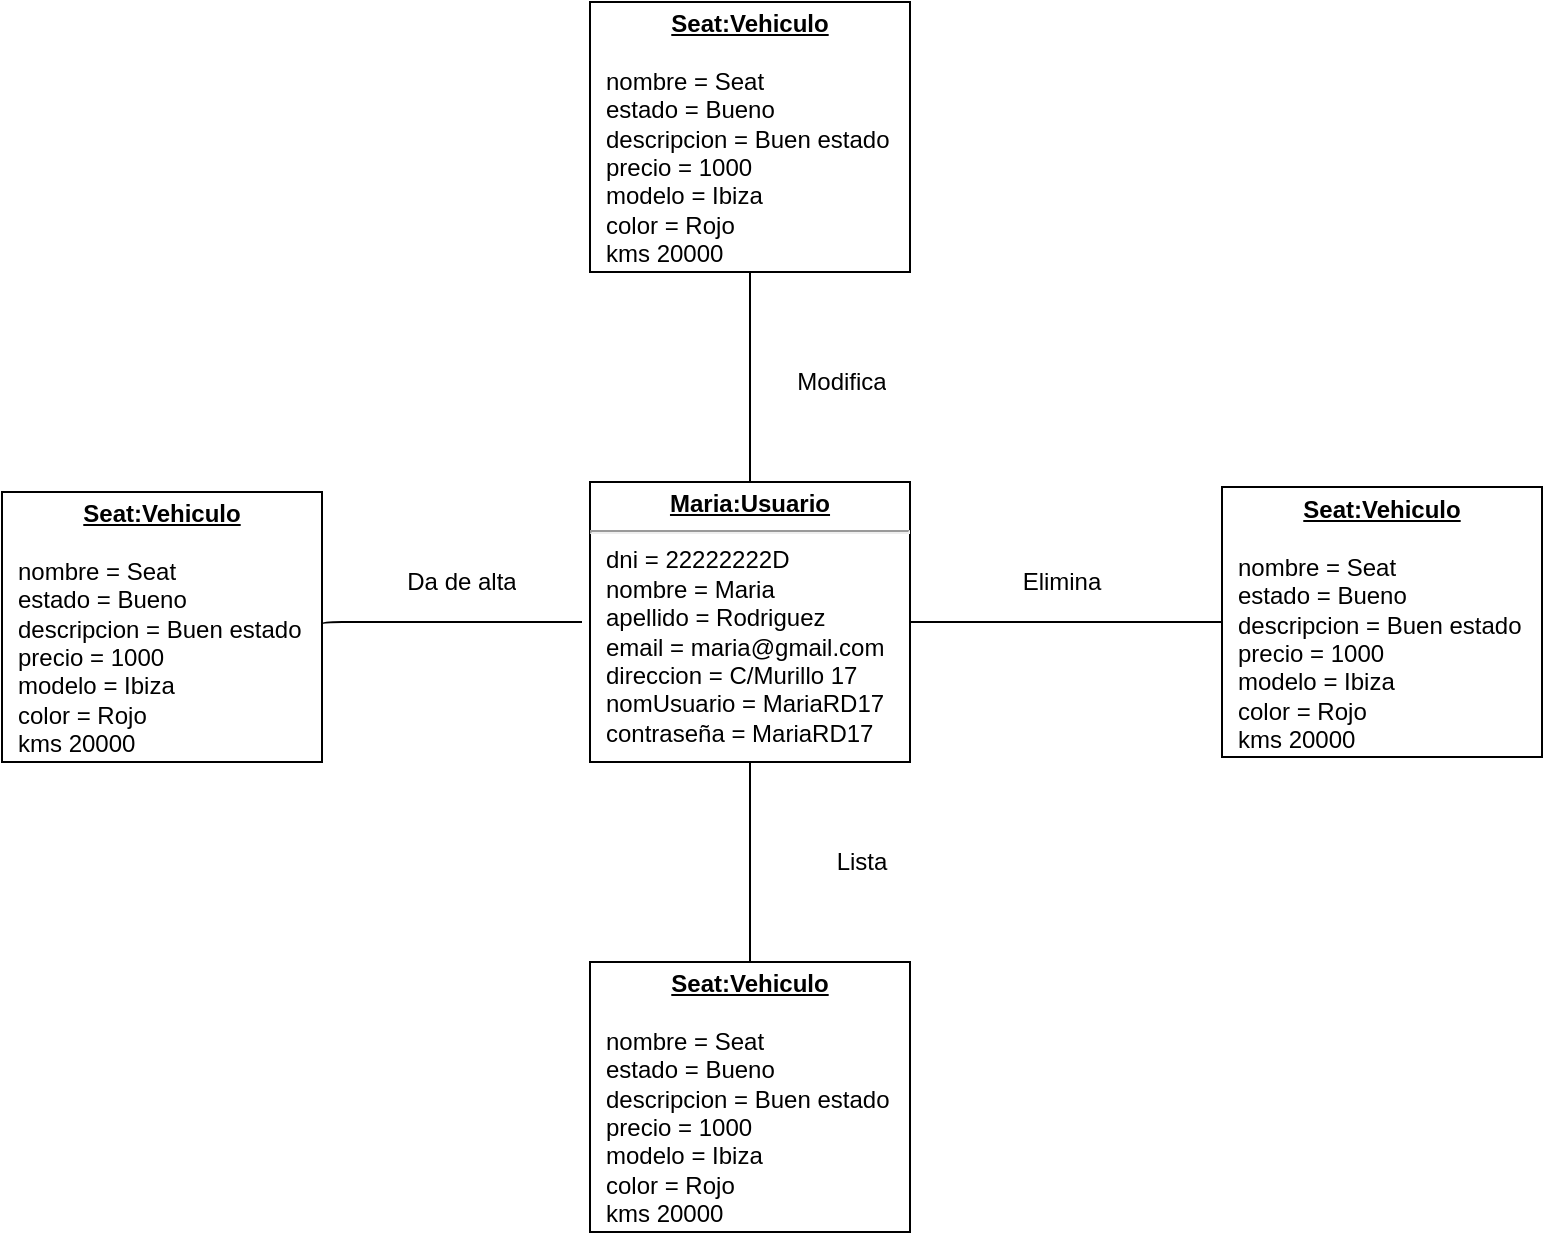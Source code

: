 <mxfile version="12.9.14" type="device"><diagram id="8nKvBVaBhkDlTSmZeEbR" name="Page-1"><mxGraphModel dx="1422" dy="762" grid="1" gridSize="10" guides="1" tooltips="1" connect="1" arrows="1" fold="1" page="1" pageScale="1" pageWidth="827" pageHeight="1169" math="0" shadow="0"><root><mxCell id="0"/><mxCell id="1" parent="0"/><mxCell id="H0u7qwx7rErjbDEZjf1E-1" value="&lt;p style=&quot;margin: 0px ; margin-top: 4px ; text-align: center ; text-decoration: underline&quot;&gt;&lt;b&gt;Maria:Usuario&lt;/b&gt;&lt;/p&gt;&lt;hr&gt;&lt;p style=&quot;margin: 0px ; margin-left: 8px&quot;&gt;dni = 22222222D&lt;br&gt;nombre = Maria&lt;/p&gt;&lt;p style=&quot;margin: 0px ; margin-left: 8px&quot;&gt;apellido = Rodriguez&lt;/p&gt;&lt;p style=&quot;margin: 0px ; margin-left: 8px&quot;&gt;email = maria@gmail.com&lt;/p&gt;&lt;p style=&quot;margin: 0px ; margin-left: 8px&quot;&gt;direccion = C/Murillo 17&lt;/p&gt;&lt;p style=&quot;margin: 0px ; margin-left: 8px&quot;&gt;nomUsuario = MariaRD17&lt;/p&gt;&lt;p style=&quot;margin: 0px ; margin-left: 8px&quot;&gt;contraseña = MariaRD17&lt;/p&gt;" style="verticalAlign=top;align=left;overflow=fill;fontSize=12;fontFamily=Helvetica;html=1;" vertex="1" parent="1"><mxGeometry x="334" y="250" width="160" height="140" as="geometry"/></mxCell><mxCell id="H0u7qwx7rErjbDEZjf1E-4" value="&lt;p style=&quot;margin: 0px ; margin-top: 4px ; text-align: center ; text-decoration: underline&quot;&gt;&lt;b&gt;Seat:Vehiculo&lt;/b&gt;&lt;/p&gt;&lt;p style=&quot;margin: 0px ; margin-left: 8px&quot;&gt;&lt;br&gt;&lt;/p&gt;&lt;p style=&quot;margin: 0px ; margin-left: 8px&quot;&gt;nombre = Seat&amp;nbsp;&lt;/p&gt;&lt;p style=&quot;margin: 0px ; margin-left: 8px&quot;&gt;estado = Bueno&lt;/p&gt;&lt;p style=&quot;margin: 0px ; margin-left: 8px&quot;&gt;descripcion = Buen estado&lt;/p&gt;&lt;p style=&quot;margin: 0px ; margin-left: 8px&quot;&gt;precio = 1000&lt;/p&gt;&lt;p style=&quot;margin: 0px ; margin-left: 8px&quot;&gt;modelo = Ibiza&lt;/p&gt;&lt;p style=&quot;margin: 0px ; margin-left: 8px&quot;&gt;color = Rojo&lt;/p&gt;&lt;p style=&quot;margin: 0px ; margin-left: 8px&quot;&gt;kms 20000&lt;/p&gt;&lt;p style=&quot;margin: 0px ; margin-left: 8px&quot;&gt;&lt;br&gt;&lt;/p&gt;" style="verticalAlign=top;align=left;overflow=fill;fontSize=12;fontFamily=Helvetica;html=1;" vertex="1" parent="1"><mxGeometry x="40" y="255" width="160" height="135" as="geometry"/></mxCell><mxCell id="H0u7qwx7rErjbDEZjf1E-7" value="" style="endArrow=none;html=1;edgeStyle=orthogonalEdgeStyle;" edge="1" parent="1"><mxGeometry relative="1" as="geometry"><mxPoint x="200" y="322" as="sourcePoint"/><mxPoint x="330" y="320" as="targetPoint"/><Array as="points"><mxPoint x="200" y="320"/></Array></mxGeometry></mxCell><UserObject label="Da de alta" placeholders="1" name="Variable" id="H0u7qwx7rErjbDEZjf1E-10"><mxCell style="text;html=1;strokeColor=none;fillColor=none;align=center;verticalAlign=middle;whiteSpace=wrap;overflow=hidden;" vertex="1" parent="1"><mxGeometry x="230" y="290" width="80" height="20" as="geometry"/></mxCell></UserObject><mxCell id="H0u7qwx7rErjbDEZjf1E-11" value="&lt;p style=&quot;margin: 0px ; margin-top: 4px ; text-align: center ; text-decoration: underline&quot;&gt;&lt;b&gt;Seat:Vehiculo&lt;/b&gt;&lt;/p&gt;&lt;p style=&quot;margin: 0px ; margin-left: 8px&quot;&gt;&lt;br&gt;&lt;/p&gt;&lt;p style=&quot;margin: 0px ; margin-left: 8px&quot;&gt;nombre = Seat&amp;nbsp;&lt;/p&gt;&lt;p style=&quot;margin: 0px ; margin-left: 8px&quot;&gt;estado = Bueno&lt;/p&gt;&lt;p style=&quot;margin: 0px ; margin-left: 8px&quot;&gt;descripcion = Buen estado&lt;/p&gt;&lt;p style=&quot;margin: 0px ; margin-left: 8px&quot;&gt;precio = 1000&lt;/p&gt;&lt;p style=&quot;margin: 0px ; margin-left: 8px&quot;&gt;modelo = Ibiza&lt;/p&gt;&lt;p style=&quot;margin: 0px ; margin-left: 8px&quot;&gt;color = Rojo&lt;/p&gt;&lt;p style=&quot;margin: 0px ; margin-left: 8px&quot;&gt;kms 20000&lt;/p&gt;&lt;p style=&quot;margin: 0px ; margin-left: 8px&quot;&gt;&lt;br&gt;&lt;/p&gt;" style="verticalAlign=top;align=left;overflow=fill;fontSize=12;fontFamily=Helvetica;html=1;" vertex="1" parent="1"><mxGeometry x="334" y="10" width="160" height="135" as="geometry"/></mxCell><mxCell id="H0u7qwx7rErjbDEZjf1E-12" value="" style="endArrow=none;html=1;edgeStyle=orthogonalEdgeStyle;exitX=0.5;exitY=1;exitDx=0;exitDy=0;entryX=0.5;entryY=0;entryDx=0;entryDy=0;" edge="1" parent="1" source="H0u7qwx7rErjbDEZjf1E-11" target="H0u7qwx7rErjbDEZjf1E-1"><mxGeometry relative="1" as="geometry"><mxPoint x="334" y="200" as="sourcePoint"/><mxPoint x="494" y="200" as="targetPoint"/></mxGeometry></mxCell><UserObject label="Modifica" placeholders="1" name="Variable" id="H0u7qwx7rErjbDEZjf1E-15"><mxCell style="text;html=1;strokeColor=none;fillColor=none;align=center;verticalAlign=middle;whiteSpace=wrap;overflow=hidden;" vertex="1" parent="1"><mxGeometry x="420" y="190" width="80" height="20" as="geometry"/></mxCell></UserObject><mxCell id="H0u7qwx7rErjbDEZjf1E-16" value="&lt;p style=&quot;margin: 0px ; margin-top: 4px ; text-align: center ; text-decoration: underline&quot;&gt;&lt;b&gt;Seat:Vehiculo&lt;/b&gt;&lt;/p&gt;&lt;p style=&quot;margin: 0px ; margin-left: 8px&quot;&gt;&lt;br&gt;&lt;/p&gt;&lt;p style=&quot;margin: 0px ; margin-left: 8px&quot;&gt;nombre = Seat&amp;nbsp;&lt;/p&gt;&lt;p style=&quot;margin: 0px ; margin-left: 8px&quot;&gt;estado = Bueno&lt;/p&gt;&lt;p style=&quot;margin: 0px ; margin-left: 8px&quot;&gt;descripcion = Buen estado&lt;/p&gt;&lt;p style=&quot;margin: 0px ; margin-left: 8px&quot;&gt;precio = 1000&lt;/p&gt;&lt;p style=&quot;margin: 0px ; margin-left: 8px&quot;&gt;modelo = Ibiza&lt;/p&gt;&lt;p style=&quot;margin: 0px ; margin-left: 8px&quot;&gt;color = Rojo&lt;/p&gt;&lt;p style=&quot;margin: 0px ; margin-left: 8px&quot;&gt;kms 20000&lt;/p&gt;&lt;p style=&quot;margin: 0px ; margin-left: 8px&quot;&gt;&lt;br&gt;&lt;/p&gt;" style="verticalAlign=top;align=left;overflow=fill;fontSize=12;fontFamily=Helvetica;html=1;" vertex="1" parent="1"><mxGeometry x="650" y="252.5" width="160" height="135" as="geometry"/></mxCell><mxCell id="H0u7qwx7rErjbDEZjf1E-17" value="" style="endArrow=none;html=1;edgeStyle=orthogonalEdgeStyle;entryX=0;entryY=0.5;entryDx=0;entryDy=0;exitX=1;exitY=0.5;exitDx=0;exitDy=0;" edge="1" parent="1" source="H0u7qwx7rErjbDEZjf1E-1" target="H0u7qwx7rErjbDEZjf1E-16"><mxGeometry relative="1" as="geometry"><mxPoint x="494" y="319.5" as="sourcePoint"/><mxPoint x="640" y="310" as="targetPoint"/></mxGeometry></mxCell><UserObject label="Elimina" placeholders="1" name="Variable" id="H0u7qwx7rErjbDEZjf1E-20"><mxCell style="text;html=1;strokeColor=none;fillColor=none;align=center;verticalAlign=middle;whiteSpace=wrap;overflow=hidden;" vertex="1" parent="1"><mxGeometry x="530" y="290" width="80" height="20" as="geometry"/></mxCell></UserObject><mxCell id="H0u7qwx7rErjbDEZjf1E-21" value="&lt;p style=&quot;margin: 0px ; margin-top: 4px ; text-align: center ; text-decoration: underline&quot;&gt;&lt;b&gt;Seat:Vehiculo&lt;/b&gt;&lt;/p&gt;&lt;p style=&quot;margin: 0px ; margin-left: 8px&quot;&gt;&lt;br&gt;&lt;/p&gt;&lt;p style=&quot;margin: 0px ; margin-left: 8px&quot;&gt;nombre = Seat&amp;nbsp;&lt;/p&gt;&lt;p style=&quot;margin: 0px ; margin-left: 8px&quot;&gt;estado = Bueno&lt;/p&gt;&lt;p style=&quot;margin: 0px ; margin-left: 8px&quot;&gt;descripcion = Buen estado&lt;/p&gt;&lt;p style=&quot;margin: 0px ; margin-left: 8px&quot;&gt;precio = 1000&lt;/p&gt;&lt;p style=&quot;margin: 0px ; margin-left: 8px&quot;&gt;modelo = Ibiza&lt;/p&gt;&lt;p style=&quot;margin: 0px ; margin-left: 8px&quot;&gt;color = Rojo&lt;/p&gt;&lt;p style=&quot;margin: 0px ; margin-left: 8px&quot;&gt;kms 20000&lt;/p&gt;&lt;p style=&quot;margin: 0px ; margin-left: 8px&quot;&gt;&lt;br&gt;&lt;/p&gt;" style="verticalAlign=top;align=left;overflow=fill;fontSize=12;fontFamily=Helvetica;html=1;" vertex="1" parent="1"><mxGeometry x="334" y="490" width="160" height="135" as="geometry"/></mxCell><mxCell id="H0u7qwx7rErjbDEZjf1E-22" value="" style="endArrow=none;html=1;edgeStyle=orthogonalEdgeStyle;entryX=0.5;entryY=1;entryDx=0;entryDy=0;" edge="1" parent="1" source="H0u7qwx7rErjbDEZjf1E-21" target="H0u7qwx7rErjbDEZjf1E-1"><mxGeometry relative="1" as="geometry"><mxPoint x="334" y="450" as="sourcePoint"/><mxPoint x="494" y="450" as="targetPoint"/></mxGeometry></mxCell><UserObject label="Lista" placeholders="1" name="Variable" id="H0u7qwx7rErjbDEZjf1E-26"><mxCell style="text;html=1;strokeColor=none;fillColor=none;align=center;verticalAlign=middle;whiteSpace=wrap;overflow=hidden;" vertex="1" parent="1"><mxGeometry x="430" y="430" width="80" height="20" as="geometry"/></mxCell></UserObject></root></mxGraphModel></diagram></mxfile>